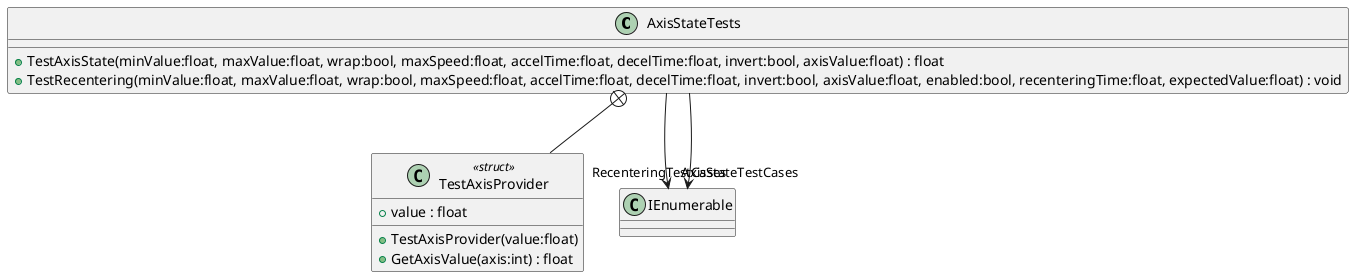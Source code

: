 @startuml
class AxisStateTests {
    + TestAxisState(minValue:float, maxValue:float, wrap:bool, maxSpeed:float, accelTime:float, decelTime:float, invert:bool, axisValue:float) : float
    + TestRecentering(minValue:float, maxValue:float, wrap:bool, maxSpeed:float, accelTime:float, decelTime:float, invert:bool, axisValue:float, enabled:bool, recenteringTime:float, expectedValue:float) : void
}
class TestAxisProvider <<struct>> {
    + value : float
    + TestAxisProvider(value:float)
    + GetAxisValue(axis:int) : float
}
AxisStateTests --> "AxisStateTestCases" IEnumerable
AxisStateTests --> "RecenteringTestCases" IEnumerable
AxisStateTests +-- TestAxisProvider
@enduml
